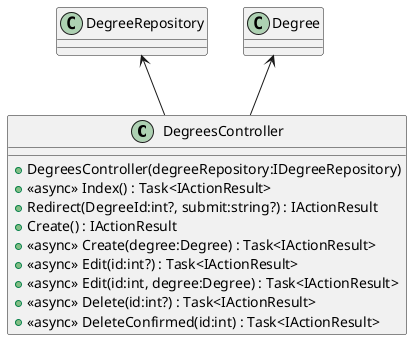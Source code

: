 @startuml
class DegreesController {
    + DegreesController(degreeRepository:IDegreeRepository)
    + <<async>> Index() : Task<IActionResult>
    + Redirect(DegreeId:int?, submit:string?) : IActionResult
    + Create() : IActionResult
    + <<async>> Create(degree:Degree) : Task<IActionResult>
    + <<async>> Edit(id:int?) : Task<IActionResult>
    + <<async>> Edit(id:int, degree:Degree) : Task<IActionResult>
    + <<async>> Delete(id:int?) : Task<IActionResult>
    + <<async>> DeleteConfirmed(id:int) : Task<IActionResult>
}
DegreeRepository <-- DegreesController
Degree <-- DegreesController
@enduml
